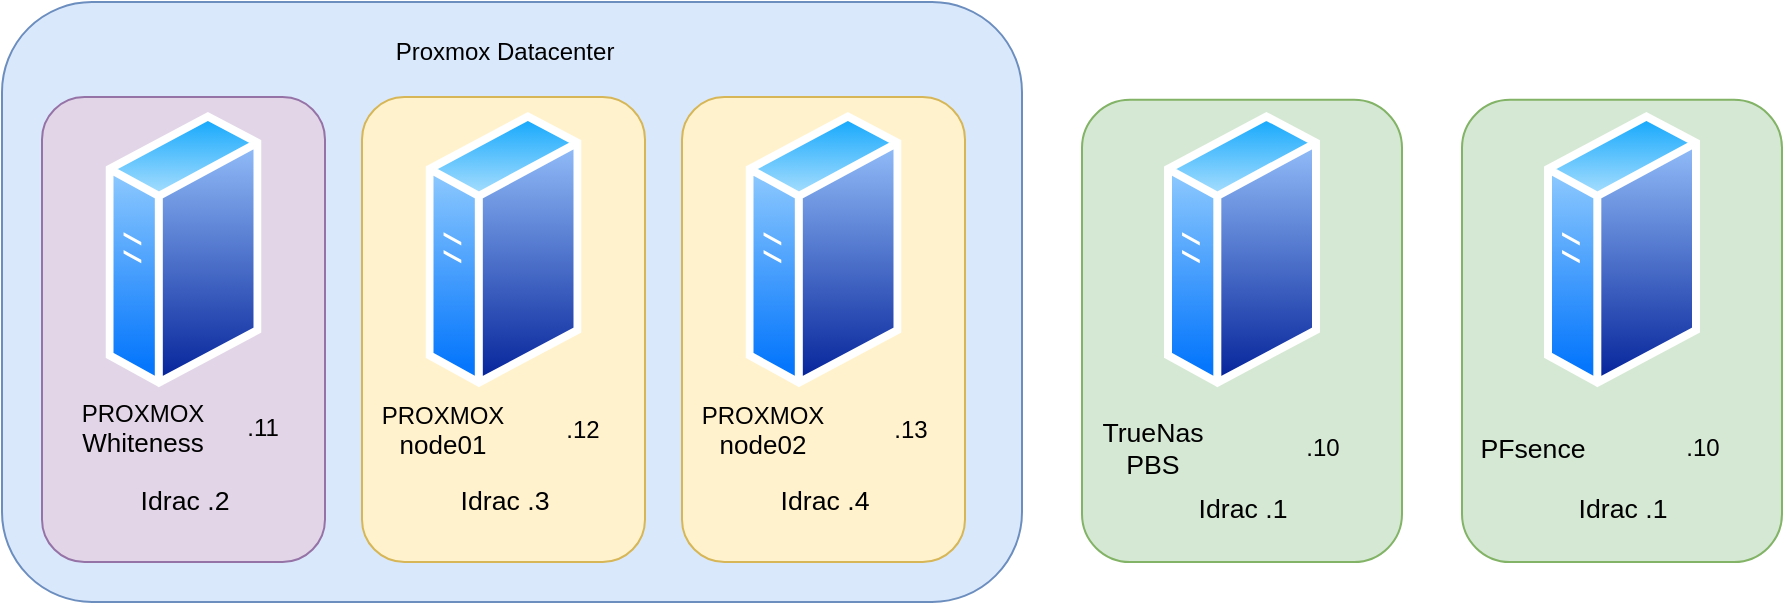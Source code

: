 <mxfile version="20.7.4" type="device"><diagram id="uC2yEuy6LQlCjgiU4pUe" name="Page-1"><mxGraphModel dx="2261" dy="870" grid="1" gridSize="10" guides="1" tooltips="1" connect="1" arrows="1" fold="1" page="1" pageScale="1" pageWidth="827" pageHeight="1169" math="0" shadow="0"><root><mxCell id="0"/><mxCell id="1" parent="0"/><mxCell id="P9Ed9VZ1PIO65R3DXYsU-34" value="" style="rounded=1;whiteSpace=wrap;html=1;labelBackgroundColor=none;fillColor=#dae8fc;strokeColor=#6c8ebf;" parent="1" vertex="1"><mxGeometry x="-20" y="120" width="510" height="300" as="geometry"/></mxCell><mxCell id="P9Ed9VZ1PIO65R3DXYsU-9" value="" style="rounded=1;whiteSpace=wrap;html=1;fillColor=#d5e8d4;strokeColor=#82b366;" parent="1" vertex="1"><mxGeometry x="520" y="168.93" width="160" height="231.07" as="geometry"/></mxCell><mxCell id="P9Ed9VZ1PIO65R3DXYsU-6" value="" style="rounded=1;whiteSpace=wrap;html=1;fillColor=#e1d5e7;strokeColor=#9673a6;" parent="1" vertex="1"><mxGeometry y="167.51" width="141.5" height="232.49" as="geometry"/></mxCell><mxCell id="P9Ed9VZ1PIO65R3DXYsU-1" value="" style="aspect=fixed;perimeter=ellipsePerimeter;html=1;align=center;shadow=0;dashed=0;spacingTop=3;image;image=img/lib/active_directory/generic_server.svg;" parent="1" vertex="1"><mxGeometry x="31.75" y="174.11" width="78" height="139.29" as="geometry"/></mxCell><mxCell id="P9Ed9VZ1PIO65R3DXYsU-8" value="" style="aspect=fixed;perimeter=ellipsePerimeter;html=1;align=center;shadow=0;dashed=0;spacingTop=3;image;image=img/lib/active_directory/generic_server.svg;" parent="1" vertex="1"><mxGeometry x="561" y="174.11" width="78" height="139.29" as="geometry"/></mxCell><mxCell id="P9Ed9VZ1PIO65R3DXYsU-16" value="PROXMOX&lt;br&gt;&lt;div style=&quot;text-align: center;&quot;&gt;&lt;span style=&quot;font-family: helvetica, arial, verdana, sans-serif; font-size: 13px; text-align: start;&quot;&gt;Whiteness&lt;/span&gt;&lt;/div&gt;" style="text;html=1;align=center;verticalAlign=middle;resizable=0;points=[];autosize=1;strokeColor=none;fillColor=none;" parent="1" vertex="1"><mxGeometry x="10" y="313.4" width="80" height="40" as="geometry"/></mxCell><mxCell id="P9Ed9VZ1PIO65R3DXYsU-19" value="&lt;span style=&quot;text-align: start; font-size: 10pt; font-family: Arial;&quot; data-sheets-userformat=&quot;{&amp;quot;2&amp;quot;:513,&amp;quot;3&amp;quot;:{&amp;quot;1&amp;quot;:0},&amp;quot;12&amp;quot;:0}&quot; data-sheets-value=&quot;{&amp;quot;1&amp;quot;:2,&amp;quot;2&amp;quot;:&amp;quot;TrueNas&amp;quot;}&quot;&gt;TrueNas&lt;br&gt;PBS&lt;br&gt;&lt;/span&gt;" style="text;html=1;align=center;verticalAlign=middle;resizable=0;points=[];autosize=1;strokeColor=none;fillColor=none;" parent="1" vertex="1"><mxGeometry x="520" y="318.4" width="70" height="50" as="geometry"/></mxCell><mxCell id="P9Ed9VZ1PIO65R3DXYsU-20" value="" style="rounded=1;whiteSpace=wrap;html=1;fillColor=#fff2cc;strokeColor=#d6b656;" parent="1" vertex="1"><mxGeometry x="160" y="167.51" width="141.5" height="232.49" as="geometry"/></mxCell><mxCell id="P9Ed9VZ1PIO65R3DXYsU-21" value="" style="aspect=fixed;perimeter=ellipsePerimeter;html=1;align=center;shadow=0;dashed=0;spacingTop=3;image;image=img/lib/active_directory/generic_server.svg;" parent="1" vertex="1"><mxGeometry x="191.75" y="174.11" width="78" height="139.29" as="geometry"/></mxCell><mxCell id="P9Ed9VZ1PIO65R3DXYsU-17" value="PROXMOX&lt;br&gt;&lt;div style=&quot;text-align: center;&quot;&gt;&lt;span style=&quot;font-family: helvetica, arial, verdana, sans-serif; font-size: 13px; text-align: start;&quot;&gt;node01&lt;/span&gt;&lt;/div&gt;" style="text;html=1;align=center;verticalAlign=middle;resizable=0;points=[];autosize=1;strokeColor=none;fillColor=none;" parent="1" vertex="1"><mxGeometry x="160" y="313.58" width="80" height="40" as="geometry"/></mxCell><mxCell id="P9Ed9VZ1PIO65R3DXYsU-23" value="" style="rounded=1;whiteSpace=wrap;html=1;fillColor=#fff2cc;strokeColor=#d6b656;" parent="1" vertex="1"><mxGeometry x="320" y="167.51" width="141.5" height="232.49" as="geometry"/></mxCell><mxCell id="P9Ed9VZ1PIO65R3DXYsU-24" value="" style="aspect=fixed;perimeter=ellipsePerimeter;html=1;align=center;shadow=0;dashed=0;spacingTop=3;image;image=img/lib/active_directory/generic_server.svg;" parent="1" vertex="1"><mxGeometry x="351.75" y="174.11" width="78" height="139.29" as="geometry"/></mxCell><mxCell id="P9Ed9VZ1PIO65R3DXYsU-25" value="PROXMOX&lt;br&gt;&lt;div style=&quot;text-align: center;&quot;&gt;&lt;span style=&quot;font-family: helvetica, arial, verdana, sans-serif; font-size: 13px; text-align: start;&quot;&gt;node02&lt;/span&gt;&lt;/div&gt;" style="text;html=1;align=center;verticalAlign=middle;resizable=0;points=[];autosize=1;strokeColor=none;fillColor=none;" parent="1" vertex="1"><mxGeometry x="320" y="313.58" width="80" height="40" as="geometry"/></mxCell><mxCell id="P9Ed9VZ1PIO65R3DXYsU-26" value=".10" style="text;html=1;align=center;verticalAlign=middle;resizable=0;points=[];autosize=1;strokeColor=none;fillColor=none;" parent="1" vertex="1"><mxGeometry x="620" y="328.4" width="40" height="30" as="geometry"/></mxCell><mxCell id="P9Ed9VZ1PIO65R3DXYsU-27" value=".13" style="text;html=1;align=center;verticalAlign=middle;resizable=0;points=[];autosize=1;strokeColor=none;fillColor=none;" parent="1" vertex="1"><mxGeometry x="414" y="318.58" width="40" height="30" as="geometry"/></mxCell><mxCell id="P9Ed9VZ1PIO65R3DXYsU-28" value=".12" style="text;html=1;align=center;verticalAlign=middle;resizable=0;points=[];autosize=1;strokeColor=none;fillColor=none;" parent="1" vertex="1"><mxGeometry x="250" y="318.58" width="40" height="30" as="geometry"/></mxCell><mxCell id="P9Ed9VZ1PIO65R3DXYsU-29" value=".11" style="text;html=1;align=center;verticalAlign=middle;resizable=0;points=[];autosize=1;strokeColor=none;fillColor=none;" parent="1" vertex="1"><mxGeometry x="90" y="318.4" width="40" height="30" as="geometry"/></mxCell><mxCell id="P9Ed9VZ1PIO65R3DXYsU-30" value="&lt;span style=&quot;text-align: start; font-size: 10pt; font-family: Arial;&quot; data-sheets-userformat=&quot;{&amp;quot;2&amp;quot;:513,&amp;quot;3&amp;quot;:{&amp;quot;1&amp;quot;:0},&amp;quot;12&amp;quot;:0}&quot; data-sheets-value=&quot;{&amp;quot;1&amp;quot;:2,&amp;quot;2&amp;quot;:&amp;quot;Idrac&amp;quot;}&quot;&gt;Idrac .1&lt;/span&gt;" style="text;html=1;align=center;verticalAlign=middle;resizable=0;points=[];autosize=1;strokeColor=none;fillColor=none;" parent="1" vertex="1"><mxGeometry x="565" y="358.4" width="70" height="30" as="geometry"/></mxCell><mxCell id="P9Ed9VZ1PIO65R3DXYsU-31" value="&lt;span style=&quot;text-align: start; font-size: 10pt; font-family: Arial;&quot; data-sheets-userformat=&quot;{&amp;quot;2&amp;quot;:513,&amp;quot;3&amp;quot;:{&amp;quot;1&amp;quot;:0},&amp;quot;12&amp;quot;:0}&quot; data-sheets-value=&quot;{&amp;quot;1&amp;quot;:2,&amp;quot;2&amp;quot;:&amp;quot;Idrac&amp;quot;}&quot;&gt;Idrac .2&lt;/span&gt;" style="text;html=1;align=center;verticalAlign=middle;resizable=0;points=[];autosize=1;strokeColor=none;fillColor=none;" parent="1" vertex="1"><mxGeometry x="35.75" y="353.58" width="70" height="30" as="geometry"/></mxCell><mxCell id="P9Ed9VZ1PIO65R3DXYsU-32" value="&lt;span style=&quot;text-align: start; font-size: 10pt; font-family: Arial;&quot; data-sheets-userformat=&quot;{&amp;quot;2&amp;quot;:513,&amp;quot;3&amp;quot;:{&amp;quot;1&amp;quot;:0},&amp;quot;12&amp;quot;:0}&quot; data-sheets-value=&quot;{&amp;quot;1&amp;quot;:2,&amp;quot;2&amp;quot;:&amp;quot;Idrac&amp;quot;}&quot;&gt;Idrac .3&lt;/span&gt;" style="text;html=1;align=center;verticalAlign=middle;resizable=0;points=[];autosize=1;strokeColor=none;fillColor=none;" parent="1" vertex="1"><mxGeometry x="195.75" y="353.58" width="70" height="30" as="geometry"/></mxCell><mxCell id="P9Ed9VZ1PIO65R3DXYsU-33" value="&lt;span style=&quot;text-align: start; font-size: 10pt; font-family: Arial;&quot; data-sheets-userformat=&quot;{&amp;quot;2&amp;quot;:513,&amp;quot;3&amp;quot;:{&amp;quot;1&amp;quot;:0},&amp;quot;12&amp;quot;:0}&quot; data-sheets-value=&quot;{&amp;quot;1&amp;quot;:2,&amp;quot;2&amp;quot;:&amp;quot;Idrac&amp;quot;}&quot;&gt;Idrac .4&lt;/span&gt;" style="text;html=1;align=center;verticalAlign=middle;resizable=0;points=[];autosize=1;strokeColor=none;fillColor=none;" parent="1" vertex="1"><mxGeometry x="355.75" y="353.58" width="70" height="30" as="geometry"/></mxCell><mxCell id="P9Ed9VZ1PIO65R3DXYsU-36" value="Proxmox Datacenter" style="text;html=1;align=center;verticalAlign=middle;resizable=0;points=[];autosize=1;strokeColor=none;fillColor=none;" parent="1" vertex="1"><mxGeometry x="165.75" y="130" width="130" height="30" as="geometry"/></mxCell><mxCell id="qGXA8KZjfZKYuiJqkl4l-1" value="" style="rounded=1;whiteSpace=wrap;html=1;fillColor=#d5e8d4;strokeColor=#82b366;" vertex="1" parent="1"><mxGeometry x="710" y="168.93" width="160" height="231.07" as="geometry"/></mxCell><mxCell id="qGXA8KZjfZKYuiJqkl4l-2" value="" style="aspect=fixed;perimeter=ellipsePerimeter;html=1;align=center;shadow=0;dashed=0;spacingTop=3;image;image=img/lib/active_directory/generic_server.svg;" vertex="1" parent="1"><mxGeometry x="751" y="174.11" width="78" height="139.29" as="geometry"/></mxCell><mxCell id="qGXA8KZjfZKYuiJqkl4l-3" value="&lt;span style=&quot;text-align: start; font-size: 10pt; font-family: Arial;&quot; data-sheets-userformat=&quot;{&amp;quot;2&amp;quot;:513,&amp;quot;3&amp;quot;:{&amp;quot;1&amp;quot;:0},&amp;quot;12&amp;quot;:0}&quot; data-sheets-value=&quot;{&amp;quot;1&amp;quot;:2,&amp;quot;2&amp;quot;:&amp;quot;TrueNas&amp;quot;}&quot;&gt;PFsence&lt;br&gt;&lt;/span&gt;" style="text;html=1;align=center;verticalAlign=middle;resizable=0;points=[];autosize=1;strokeColor=none;fillColor=none;" vertex="1" parent="1"><mxGeometry x="705" y="328.4" width="80" height="30" as="geometry"/></mxCell><mxCell id="qGXA8KZjfZKYuiJqkl4l-4" value=".10" style="text;html=1;align=center;verticalAlign=middle;resizable=0;points=[];autosize=1;strokeColor=none;fillColor=none;" vertex="1" parent="1"><mxGeometry x="810" y="328.4" width="40" height="30" as="geometry"/></mxCell><mxCell id="qGXA8KZjfZKYuiJqkl4l-5" value="&lt;span style=&quot;text-align: start; font-size: 10pt; font-family: Arial;&quot; data-sheets-userformat=&quot;{&amp;quot;2&amp;quot;:513,&amp;quot;3&amp;quot;:{&amp;quot;1&amp;quot;:0},&amp;quot;12&amp;quot;:0}&quot; data-sheets-value=&quot;{&amp;quot;1&amp;quot;:2,&amp;quot;2&amp;quot;:&amp;quot;Idrac&amp;quot;}&quot;&gt;Idrac .1&lt;/span&gt;" style="text;html=1;align=center;verticalAlign=middle;resizable=0;points=[];autosize=1;strokeColor=none;fillColor=none;" vertex="1" parent="1"><mxGeometry x="755" y="358.4" width="70" height="30" as="geometry"/></mxCell></root></mxGraphModel></diagram></mxfile>